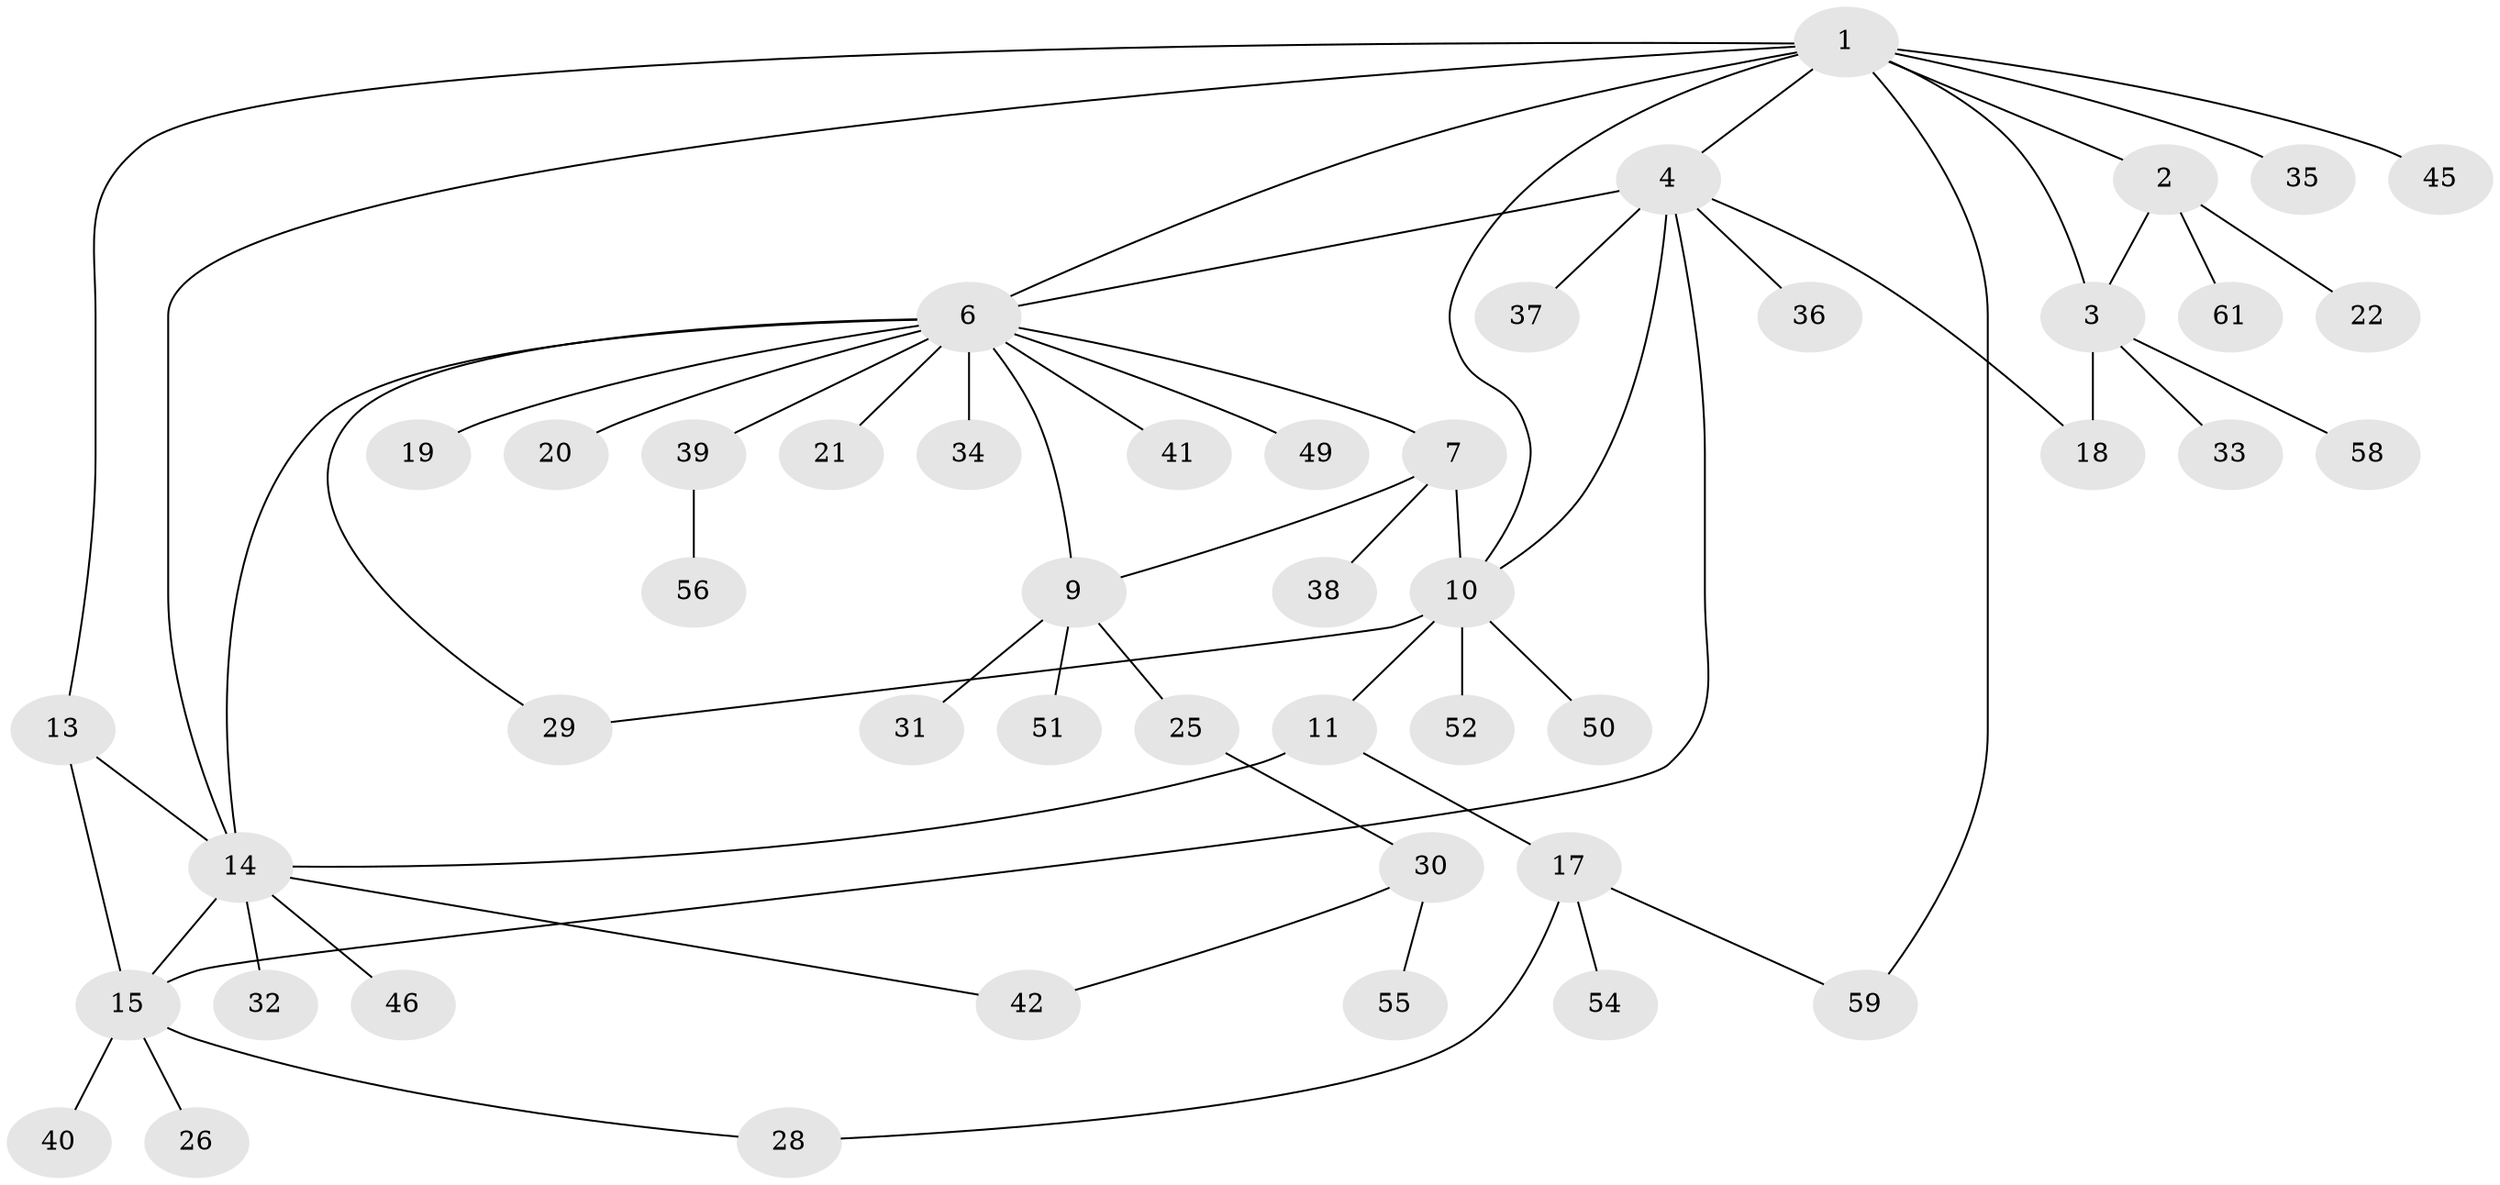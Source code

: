 // original degree distribution, {9: 0.03278688524590164, 5: 0.04918032786885246, 6: 0.04918032786885246, 4: 0.04918032786885246, 7: 0.03278688524590164, 10: 0.01639344262295082, 3: 0.09836065573770492, 1: 0.5081967213114754, 2: 0.16393442622950818}
// Generated by graph-tools (version 1.1) at 2025/11/02/27/25 16:11:32]
// undirected, 47 vertices, 61 edges
graph export_dot {
graph [start="1"]
  node [color=gray90,style=filled];
  1 [super="+27"];
  2 [super="+60"];
  3 [super="+16"];
  4 [super="+5"];
  6 [super="+8"];
  7;
  9 [super="+24"];
  10 [super="+12"];
  11;
  13;
  14 [super="+47"];
  15 [super="+44"];
  17 [super="+23"];
  18;
  19;
  20;
  21;
  22;
  25;
  26;
  28;
  29 [super="+43"];
  30;
  31;
  32;
  33;
  34;
  35;
  36;
  37;
  38;
  39 [super="+57"];
  40;
  41;
  42 [super="+48"];
  45;
  46;
  49 [super="+53"];
  50;
  51;
  52;
  54;
  55;
  56;
  58;
  59;
  61;
  1 -- 2;
  1 -- 3;
  1 -- 4;
  1 -- 14;
  1 -- 45;
  1 -- 59;
  1 -- 35;
  1 -- 13;
  1 -- 6;
  1 -- 10;
  2 -- 3;
  2 -- 22;
  2 -- 61;
  3 -- 18;
  3 -- 33;
  3 -- 58;
  4 -- 6 [weight=2];
  4 -- 15;
  4 -- 18;
  4 -- 36;
  4 -- 37;
  4 -- 10;
  6 -- 20;
  6 -- 21;
  6 -- 39;
  6 -- 14 [weight=2];
  6 -- 34;
  6 -- 7;
  6 -- 9;
  6 -- 41;
  6 -- 49;
  6 -- 19;
  6 -- 29;
  7 -- 9;
  7 -- 10;
  7 -- 38;
  9 -- 25;
  9 -- 31;
  9 -- 51;
  10 -- 11 [weight=2];
  10 -- 50;
  10 -- 52;
  10 -- 29;
  11 -- 14;
  11 -- 17;
  13 -- 14;
  13 -- 15;
  14 -- 15;
  14 -- 32;
  14 -- 46;
  14 -- 42;
  15 -- 26;
  15 -- 28;
  15 -- 40;
  17 -- 28;
  17 -- 59;
  17 -- 54;
  25 -- 30;
  30 -- 42;
  30 -- 55;
  39 -- 56;
}
